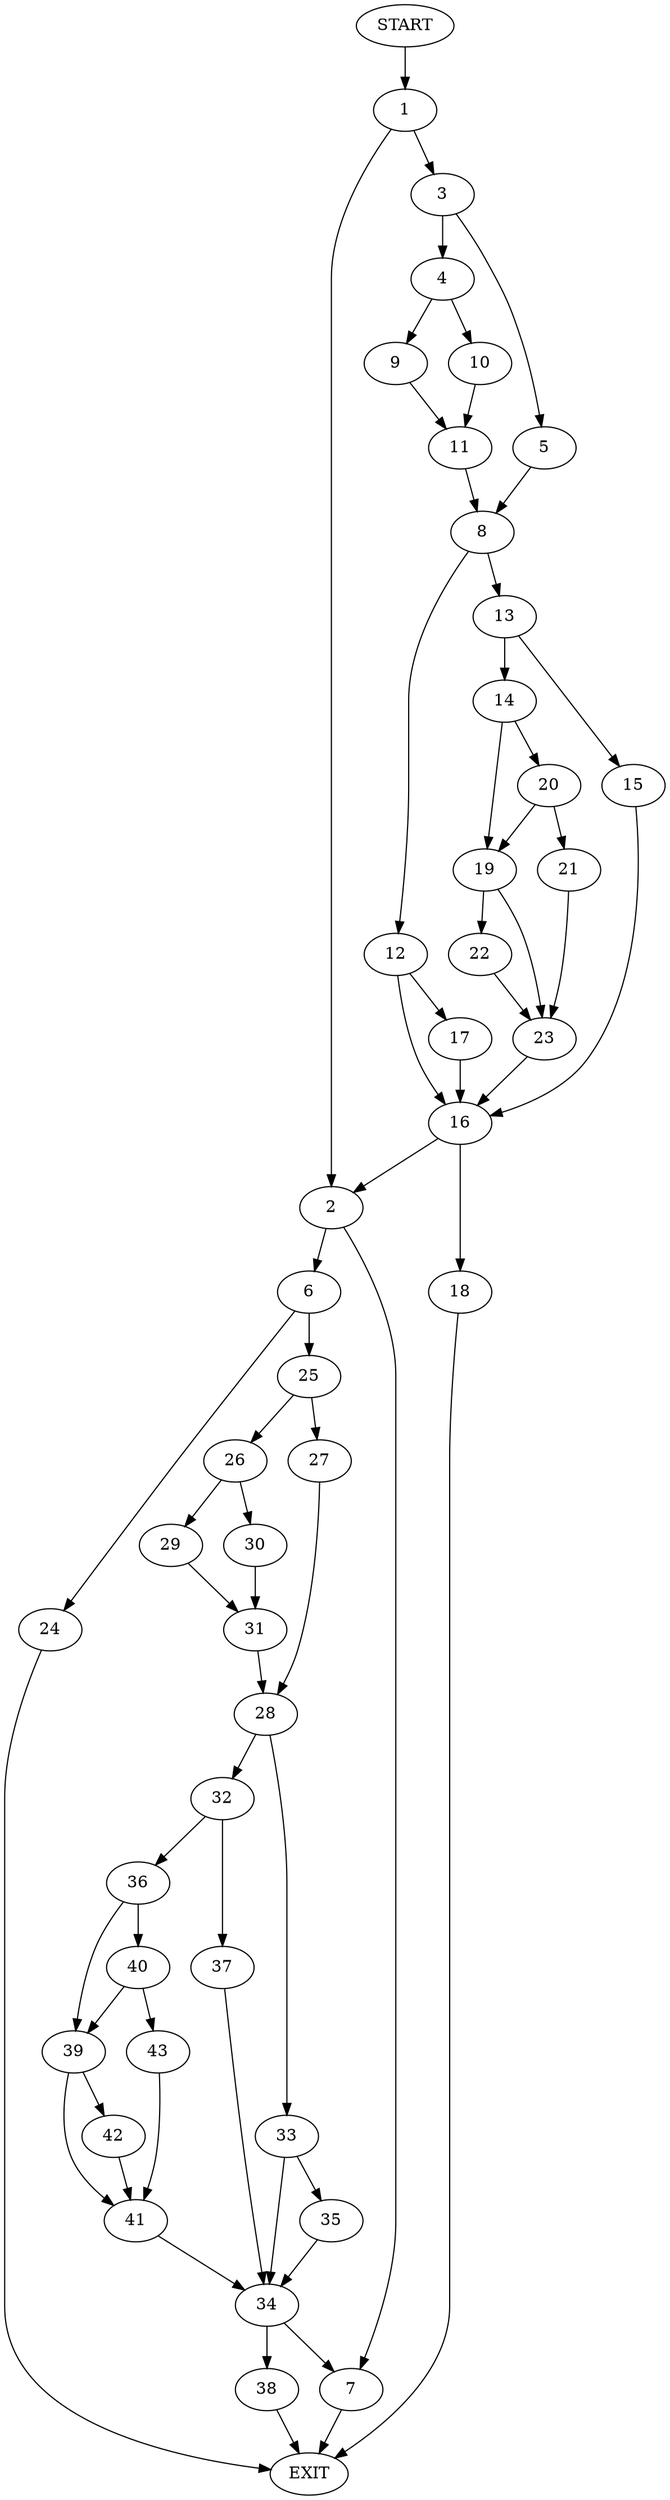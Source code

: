 digraph {
0 [label="START"]
44 [label="EXIT"]
0 -> 1
1 -> 2
1 -> 3
3 -> 4
3 -> 5
2 -> 6
2 -> 7
5 -> 8
4 -> 9
4 -> 10
9 -> 11
10 -> 11
11 -> 8
8 -> 12
8 -> 13
13 -> 14
13 -> 15
12 -> 16
12 -> 17
17 -> 16
16 -> 2
16 -> 18
14 -> 19
14 -> 20
15 -> 16
20 -> 19
20 -> 21
19 -> 22
19 -> 23
21 -> 23
23 -> 16
22 -> 23
18 -> 44
7 -> 44
6 -> 24
6 -> 25
24 -> 44
25 -> 26
25 -> 27
27 -> 28
26 -> 29
26 -> 30
29 -> 31
30 -> 31
31 -> 28
28 -> 32
28 -> 33
33 -> 34
33 -> 35
32 -> 36
32 -> 37
34 -> 38
34 -> 7
35 -> 34
36 -> 39
36 -> 40
37 -> 34
39 -> 41
39 -> 42
40 -> 43
40 -> 39
43 -> 41
41 -> 34
42 -> 41
38 -> 44
}
